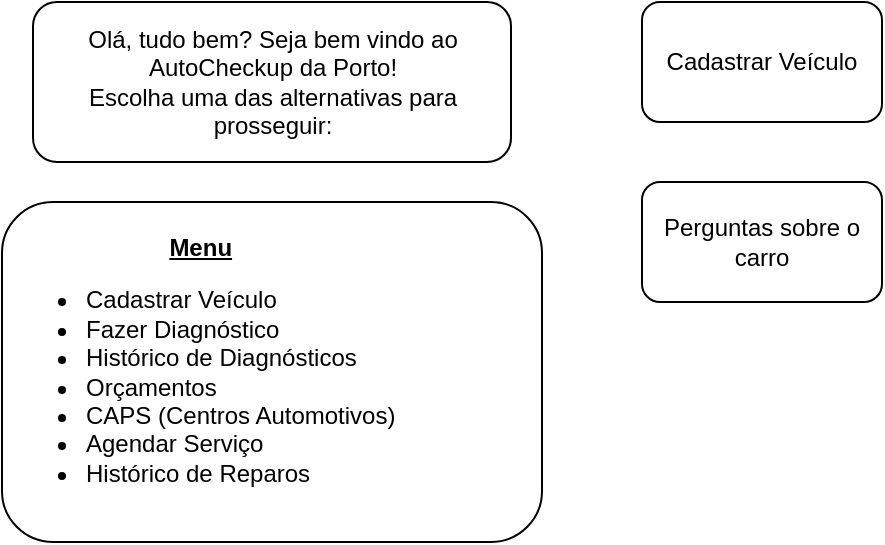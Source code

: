 <mxfile version="24.3.0" type="device">
  <diagram name="Page-1" id="74e2e168-ea6b-b213-b513-2b3c1d86103e">
    <mxGraphModel dx="1195" dy="1472" grid="1" gridSize="10" guides="1" tooltips="1" connect="1" arrows="1" fold="1" page="1" pageScale="1" pageWidth="1100" pageHeight="850" background="none" math="0" shadow="0">
      <root>
        <mxCell id="0" />
        <mxCell id="1" parent="0" />
        <mxCell id="TYNoFNzLAgtqT-id8gh6-1" value="&lt;div style=&quot;text-align: center;&quot;&gt;&lt;u style=&quot;background-color: initial;&quot;&gt;&lt;b&gt;Menu&lt;/b&gt;&lt;/u&gt;&lt;/div&gt;&lt;div&gt;&lt;ul&gt;&lt;li style=&quot;&quot;&gt;Cadastrar Veículo&lt;/li&gt;&lt;li style=&quot;&quot;&gt;&lt;span style=&quot;background-color: initial;&quot;&gt;Fazer Diagnóstico&lt;/span&gt;&lt;/li&gt;&lt;li style=&quot;&quot;&gt;&lt;span style=&quot;background-color: initial;&quot;&gt;Histórico de Diagnósticos&lt;/span&gt;&lt;/li&gt;&lt;li style=&quot;&quot;&gt;&lt;span style=&quot;background-color: initial;&quot;&gt;Orçamentos&lt;/span&gt;&lt;/li&gt;&lt;li style=&quot;&quot;&gt;&lt;span style=&quot;background-color: initial;&quot;&gt;CAPS (Centros Automotivos)&lt;/span&gt;&lt;/li&gt;&lt;li style=&quot;&quot;&gt;&lt;span style=&quot;background-color: initial;&quot;&gt;Agendar Serviço&lt;/span&gt;&lt;/li&gt;&lt;li style=&quot;&quot;&gt;&lt;span style=&quot;background-color: initial;&quot;&gt;Histórico de Reparos&amp;nbsp;&lt;/span&gt;&lt;/li&gt;&lt;/ul&gt;&lt;/div&gt;" style="rounded=1;whiteSpace=wrap;html=1;align=left;" parent="1" vertex="1">
          <mxGeometry x="40" y="50" width="270" height="170" as="geometry" />
        </mxCell>
        <mxCell id="TYNoFNzLAgtqT-id8gh6-2" value="&lt;div&gt;Olá, tudo bem? Seja bem vindo ao AutoCheckup da Porto!&lt;/div&gt;&lt;div&gt;Escolha uma das alternativas para prosseguir:&lt;/div&gt;&lt;div&gt;&lt;/div&gt;" style="rounded=1;whiteSpace=wrap;html=1;" parent="1" vertex="1">
          <mxGeometry x="55.5" y="-50" width="239" height="80" as="geometry" />
        </mxCell>
        <mxCell id="Ly5N1F-LOvIsdjdt4z-P-1" value="Cadastrar Veículo" style="rounded=1;whiteSpace=wrap;html=1;" vertex="1" parent="1">
          <mxGeometry x="360" y="-50" width="120" height="60" as="geometry" />
        </mxCell>
        <mxCell id="Ly5N1F-LOvIsdjdt4z-P-3" value="Perguntas sobre o carro" style="rounded=1;whiteSpace=wrap;html=1;" vertex="1" parent="1">
          <mxGeometry x="360" y="40" width="120" height="60" as="geometry" />
        </mxCell>
      </root>
    </mxGraphModel>
  </diagram>
</mxfile>
